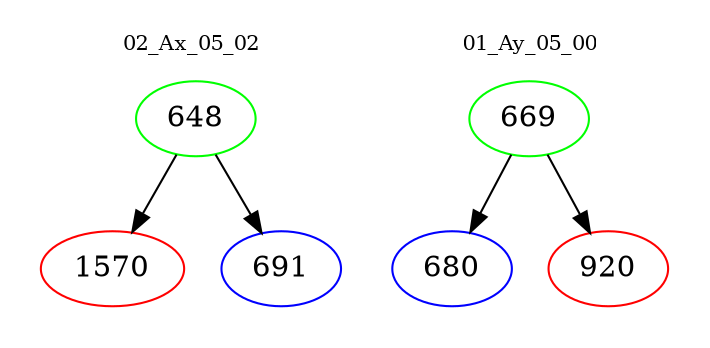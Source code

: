 digraph{
subgraph cluster_0 {
color = white
label = "02_Ax_05_02";
fontsize=10;
T0_648 [label="648", color="green"]
T0_648 -> T0_1570 [color="black"]
T0_1570 [label="1570", color="red"]
T0_648 -> T0_691 [color="black"]
T0_691 [label="691", color="blue"]
}
subgraph cluster_1 {
color = white
label = "01_Ay_05_00";
fontsize=10;
T1_669 [label="669", color="green"]
T1_669 -> T1_680 [color="black"]
T1_680 [label="680", color="blue"]
T1_669 -> T1_920 [color="black"]
T1_920 [label="920", color="red"]
}
}
